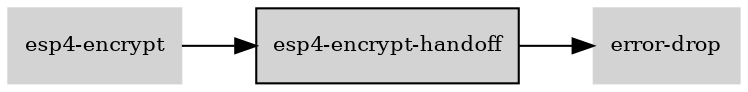 digraph "esp4_encrypt_handoff_subgraph" {
  rankdir=LR;
  node [shape=box, style=filled, fontsize=10, color=lightgray, fontcolor=black, fillcolor=lightgray];
  "esp4-encrypt-handoff" [color=black, fontcolor=black, fillcolor=lightgray];
  edge [fontsize=8];
  "esp4-encrypt-handoff" -> "error-drop";
  "esp4-encrypt" -> "esp4-encrypt-handoff";
}
